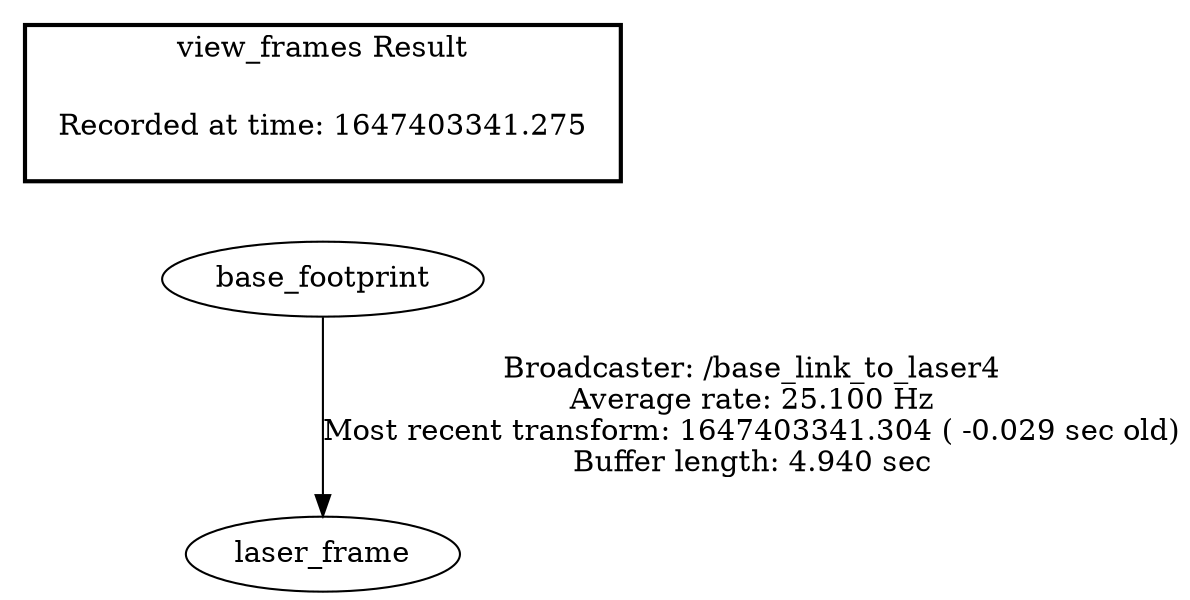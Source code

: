 digraph G {
"base_footprint" -> "laser_frame"[label="Broadcaster: /base_link_to_laser4\nAverage rate: 25.100 Hz\nMost recent transform: 1647403341.304 ( -0.029 sec old)\nBuffer length: 4.940 sec\n"];
edge [style=invis];
 subgraph cluster_legend { style=bold; color=black; label ="view_frames Result";
"Recorded at time: 1647403341.275"[ shape=plaintext ] ;
 }->"base_footprint";
}